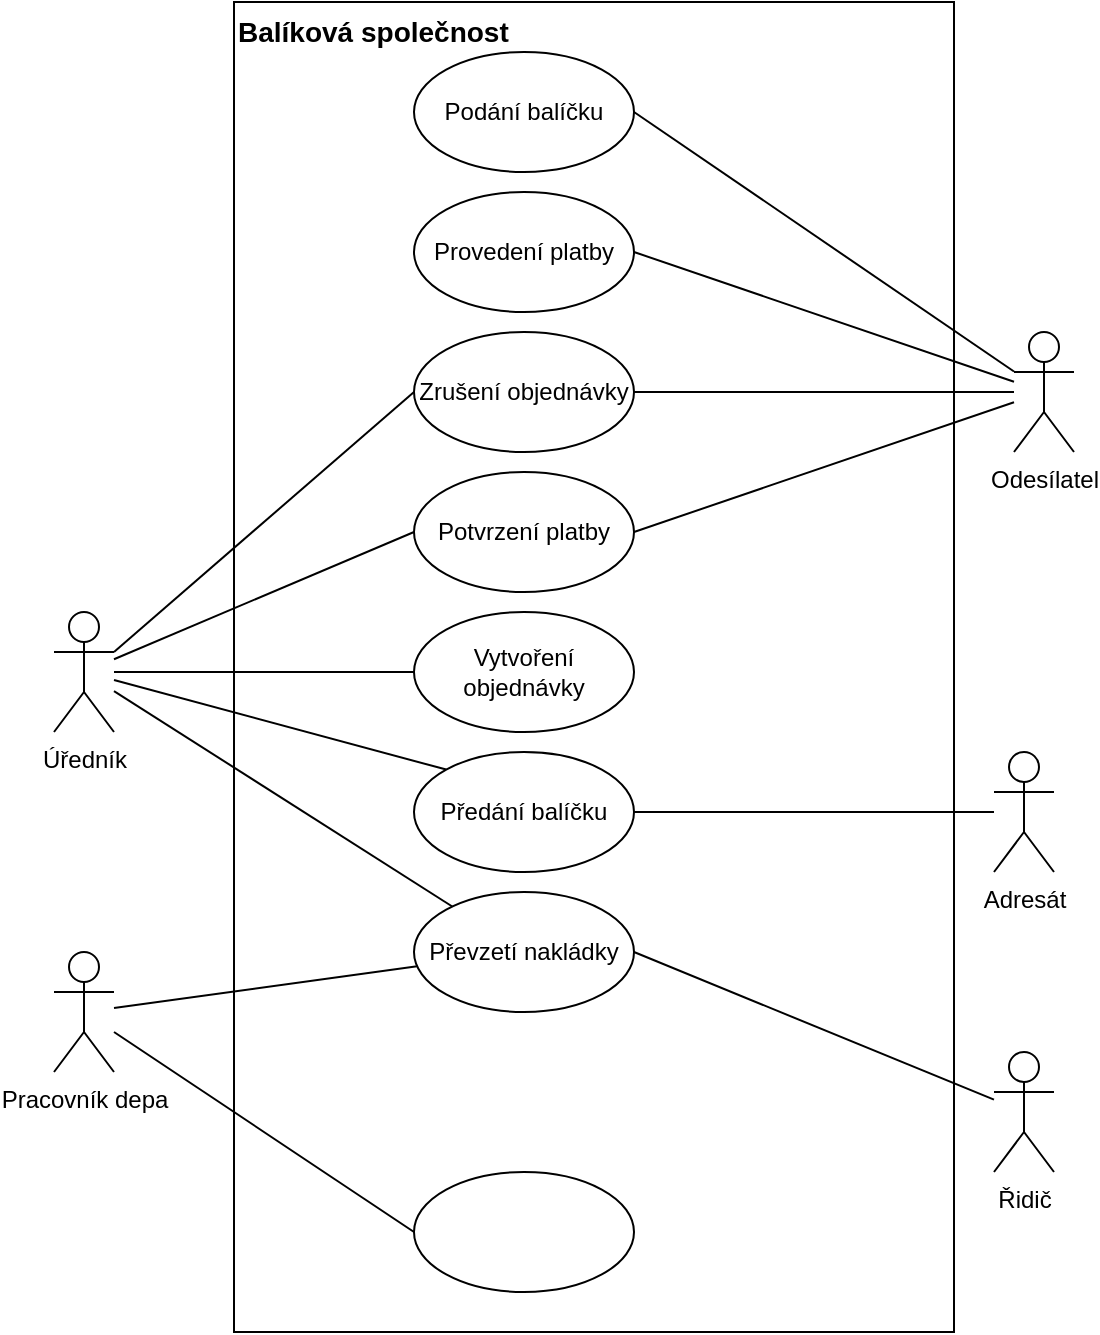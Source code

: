 <mxfile version="20.6.0" type="github">
  <diagram id="tyh3BbqqU5Aa6YJ-12lD" name="Stránka-1">
    <mxGraphModel dx="957" dy="535" grid="1" gridSize="10" guides="1" tooltips="1" connect="1" arrows="1" fold="1" page="1" pageScale="1" pageWidth="827" pageHeight="1169" math="0" shadow="0">
      <root>
        <mxCell id="0" />
        <mxCell id="1" parent="0" />
        <mxCell id="Qde1e1kA7MSNwPP84bWM-2" value="Odesílatel" style="shape=umlActor;verticalLabelPosition=bottom;verticalAlign=top;html=1;outlineConnect=0;" parent="1" vertex="1">
          <mxGeometry x="610" y="180" width="30" height="60" as="geometry" />
        </mxCell>
        <mxCell id="Qde1e1kA7MSNwPP84bWM-3" value="Adresát" style="shape=umlActor;verticalLabelPosition=bottom;verticalAlign=top;html=1;outlineConnect=0;" parent="1" vertex="1">
          <mxGeometry x="600" y="390" width="30" height="60" as="geometry" />
        </mxCell>
        <mxCell id="Qde1e1kA7MSNwPP84bWM-4" value="Balíková společnost" style="rounded=0;whiteSpace=wrap;html=1;align=left;labelPosition=center;verticalLabelPosition=middle;verticalAlign=top;fontStyle=1;fontSize=14;" parent="1" vertex="1">
          <mxGeometry x="220" y="15" width="360" height="665" as="geometry" />
        </mxCell>
        <mxCell id="Qde1e1kA7MSNwPP84bWM-1" value="Podání balíčku" style="ellipse;whiteSpace=wrap;html=1;" parent="1" vertex="1">
          <mxGeometry x="310" y="40" width="110" height="60" as="geometry" />
        </mxCell>
        <mxCell id="Qde1e1kA7MSNwPP84bWM-6" value="Provedení platby" style="ellipse;whiteSpace=wrap;html=1;" parent="1" vertex="1">
          <mxGeometry x="310" y="110" width="110" height="60" as="geometry" />
        </mxCell>
        <mxCell id="Qde1e1kA7MSNwPP84bWM-7" value="Úředník" style="shape=umlActor;verticalLabelPosition=bottom;verticalAlign=top;html=1;outlineConnect=0;" parent="1" vertex="1">
          <mxGeometry x="130" y="320" width="30" height="60" as="geometry" />
        </mxCell>
        <mxCell id="Qde1e1kA7MSNwPP84bWM-9" value="Vytvoření objednávky" style="ellipse;whiteSpace=wrap;html=1;" parent="1" vertex="1">
          <mxGeometry x="310" y="320" width="110" height="60" as="geometry" />
        </mxCell>
        <mxCell id="Qde1e1kA7MSNwPP84bWM-10" value="" style="endArrow=none;html=1;rounded=0;fontSize=14;exitX=1;exitY=0.5;exitDx=0;exitDy=0;" parent="1" source="Qde1e1kA7MSNwPP84bWM-1" target="Qde1e1kA7MSNwPP84bWM-2" edge="1">
          <mxGeometry width="50" height="50" relative="1" as="geometry">
            <mxPoint x="520" y="280" as="sourcePoint" />
            <mxPoint x="510" y="160" as="targetPoint" />
          </mxGeometry>
        </mxCell>
        <mxCell id="Qde1e1kA7MSNwPP84bWM-11" value="" style="endArrow=none;html=1;rounded=0;fontSize=14;exitX=1;exitY=0.5;exitDx=0;exitDy=0;" parent="1" source="Qde1e1kA7MSNwPP84bWM-6" target="Qde1e1kA7MSNwPP84bWM-2" edge="1">
          <mxGeometry width="50" height="50" relative="1" as="geometry">
            <mxPoint x="410" y="130" as="sourcePoint" />
            <mxPoint x="570" y="200" as="targetPoint" />
          </mxGeometry>
        </mxCell>
        <mxCell id="Qde1e1kA7MSNwPP84bWM-17" value="" style="endArrow=none;html=1;rounded=0;fontSize=14;exitX=0;exitY=0.5;exitDx=0;exitDy=0;" parent="1" source="Qde1e1kA7MSNwPP84bWM-9" target="Qde1e1kA7MSNwPP84bWM-7" edge="1">
          <mxGeometry width="50" height="50" relative="1" as="geometry">
            <mxPoint x="410" y="340" as="sourcePoint" />
            <mxPoint x="180" y="460" as="targetPoint" />
          </mxGeometry>
        </mxCell>
        <mxCell id="Qde1e1kA7MSNwPP84bWM-19" style="edgeStyle=orthogonalEdgeStyle;rounded=0;orthogonalLoop=1;jettySize=auto;html=1;exitX=0.5;exitY=1;exitDx=0;exitDy=0;fontSize=14;" parent="1" source="Qde1e1kA7MSNwPP84bWM-9" target="Qde1e1kA7MSNwPP84bWM-9" edge="1">
          <mxGeometry relative="1" as="geometry" />
        </mxCell>
        <mxCell id="Qde1e1kA7MSNwPP84bWM-20" value="Potvrzení platby" style="ellipse;whiteSpace=wrap;html=1;" parent="1" vertex="1">
          <mxGeometry x="310" y="250" width="110" height="60" as="geometry" />
        </mxCell>
        <mxCell id="Qde1e1kA7MSNwPP84bWM-24" value="" style="endArrow=none;html=1;rounded=0;fontSize=14;exitX=0;exitY=0.5;exitDx=0;exitDy=0;" parent="1" source="Qde1e1kA7MSNwPP84bWM-20" target="Qde1e1kA7MSNwPP84bWM-7" edge="1">
          <mxGeometry width="50" height="50" relative="1" as="geometry">
            <mxPoint x="430" y="240" as="sourcePoint" />
            <mxPoint x="120" y="410" as="targetPoint" />
          </mxGeometry>
        </mxCell>
        <mxCell id="Qde1e1kA7MSNwPP84bWM-25" value="" style="endArrow=none;html=1;rounded=0;fontSize=14;exitX=1;exitY=0.5;exitDx=0;exitDy=0;" parent="1" source="Qde1e1kA7MSNwPP84bWM-20" target="Qde1e1kA7MSNwPP84bWM-2" edge="1">
          <mxGeometry width="50" height="50" relative="1" as="geometry">
            <mxPoint x="460" y="180" as="sourcePoint" />
            <mxPoint x="520" y="190" as="targetPoint" />
          </mxGeometry>
        </mxCell>
        <mxCell id="Qde1e1kA7MSNwPP84bWM-26" value="Řidič" style="shape=umlActor;verticalLabelPosition=bottom;verticalAlign=top;html=1;outlineConnect=0;fontSize=12;" parent="1" vertex="1">
          <mxGeometry x="600" y="540" width="30" height="60" as="geometry" />
        </mxCell>
        <mxCell id="wM-L03-5KIFUmMX-lI7g-7" style="edgeStyle=none;rounded=0;orthogonalLoop=1;jettySize=auto;html=1;endArrow=none;endFill=0;" edge="1" parent="1" source="Qde1e1kA7MSNwPP84bWM-27" target="Qde1e1kA7MSNwPP84bWM-32">
          <mxGeometry relative="1" as="geometry" />
        </mxCell>
        <mxCell id="wM-L03-5KIFUmMX-lI7g-8" style="edgeStyle=none;rounded=0;orthogonalLoop=1;jettySize=auto;html=1;endArrow=none;endFill=0;" edge="1" parent="1" source="Qde1e1kA7MSNwPP84bWM-27" target="Qde1e1kA7MSNwPP84bWM-7">
          <mxGeometry relative="1" as="geometry" />
        </mxCell>
        <mxCell id="Qde1e1kA7MSNwPP84bWM-27" value="Převzetí nakládky" style="ellipse;whiteSpace=wrap;html=1;" parent="1" vertex="1">
          <mxGeometry x="310" y="460" width="110" height="60" as="geometry" />
        </mxCell>
        <mxCell id="Qde1e1kA7MSNwPP84bWM-30" value="" style="endArrow=none;html=1;rounded=0;fontSize=14;exitX=1;exitY=0.5;exitDx=0;exitDy=0;" parent="1" source="Qde1e1kA7MSNwPP84bWM-27" target="Qde1e1kA7MSNwPP84bWM-26" edge="1">
          <mxGeometry width="50" height="50" relative="1" as="geometry">
            <mxPoint x="490" y="540" as="sourcePoint" />
            <mxPoint x="530" y="540" as="targetPoint" />
          </mxGeometry>
        </mxCell>
        <mxCell id="Qde1e1kA7MSNwPP84bWM-31" value="" style="endArrow=none;html=1;rounded=0;fontSize=14;exitX=1;exitY=0.5;exitDx=0;exitDy=0;" parent="1" source="Qde1e1kA7MSNwPP84bWM-56" target="Qde1e1kA7MSNwPP84bWM-3" edge="1">
          <mxGeometry width="50" height="50" relative="1" as="geometry">
            <mxPoint x="460" y="670" as="sourcePoint" />
            <mxPoint x="540" y="660" as="targetPoint" />
          </mxGeometry>
        </mxCell>
        <mxCell id="Qde1e1kA7MSNwPP84bWM-32" value="Pracovník depa" style="shape=umlActor;verticalLabelPosition=bottom;verticalAlign=top;html=1;outlineConnect=0;" parent="1" vertex="1">
          <mxGeometry x="130" y="490" width="30" height="60" as="geometry" />
        </mxCell>
        <mxCell id="Qde1e1kA7MSNwPP84bWM-35" value="" style="ellipse;whiteSpace=wrap;html=1;" parent="1" vertex="1">
          <mxGeometry x="310" y="600" width="110" height="60" as="geometry" />
        </mxCell>
        <mxCell id="Qde1e1kA7MSNwPP84bWM-38" value="" style="endArrow=none;html=1;rounded=0;fontSize=14;entryX=0;entryY=0.5;entryDx=0;entryDy=0;" parent="1" source="Qde1e1kA7MSNwPP84bWM-32" target="Qde1e1kA7MSNwPP84bWM-35" edge="1">
          <mxGeometry width="50" height="50" relative="1" as="geometry">
            <mxPoint x="160" y="795" as="sourcePoint" />
            <mxPoint x="304" y="765" as="targetPoint" />
          </mxGeometry>
        </mxCell>
        <mxCell id="Qde1e1kA7MSNwPP84bWM-56" value="Předání balíčku" style="ellipse;whiteSpace=wrap;html=1;" parent="1" vertex="1">
          <mxGeometry x="310" y="390" width="110" height="60" as="geometry" />
        </mxCell>
        <mxCell id="Qde1e1kA7MSNwPP84bWM-57" value="" style="endArrow=none;html=1;rounded=0;fontSize=14;exitX=0;exitY=0;exitDx=0;exitDy=0;" parent="1" source="Qde1e1kA7MSNwPP84bWM-56" target="Qde1e1kA7MSNwPP84bWM-7" edge="1">
          <mxGeometry width="50" height="50" relative="1" as="geometry">
            <mxPoint x="296" y="600" as="sourcePoint" />
            <mxPoint x="140" y="490.526" as="targetPoint" />
          </mxGeometry>
        </mxCell>
        <mxCell id="wM-L03-5KIFUmMX-lI7g-4" style="rounded=0;orthogonalLoop=1;jettySize=auto;html=1;endArrow=none;endFill=0;" edge="1" parent="1" source="wM-L03-5KIFUmMX-lI7g-2" target="Qde1e1kA7MSNwPP84bWM-2">
          <mxGeometry relative="1" as="geometry" />
        </mxCell>
        <mxCell id="wM-L03-5KIFUmMX-lI7g-6" style="edgeStyle=none;rounded=0;orthogonalLoop=1;jettySize=auto;html=1;endArrow=none;endFill=0;exitX=0;exitY=0.5;exitDx=0;exitDy=0;" edge="1" parent="1" source="wM-L03-5KIFUmMX-lI7g-2">
          <mxGeometry relative="1" as="geometry">
            <mxPoint x="160" y="340" as="targetPoint" />
          </mxGeometry>
        </mxCell>
        <mxCell id="wM-L03-5KIFUmMX-lI7g-2" value="Zrušení objednávky" style="ellipse;whiteSpace=wrap;html=1;" vertex="1" parent="1">
          <mxGeometry x="310" y="180" width="110" height="60" as="geometry" />
        </mxCell>
      </root>
    </mxGraphModel>
  </diagram>
</mxfile>
